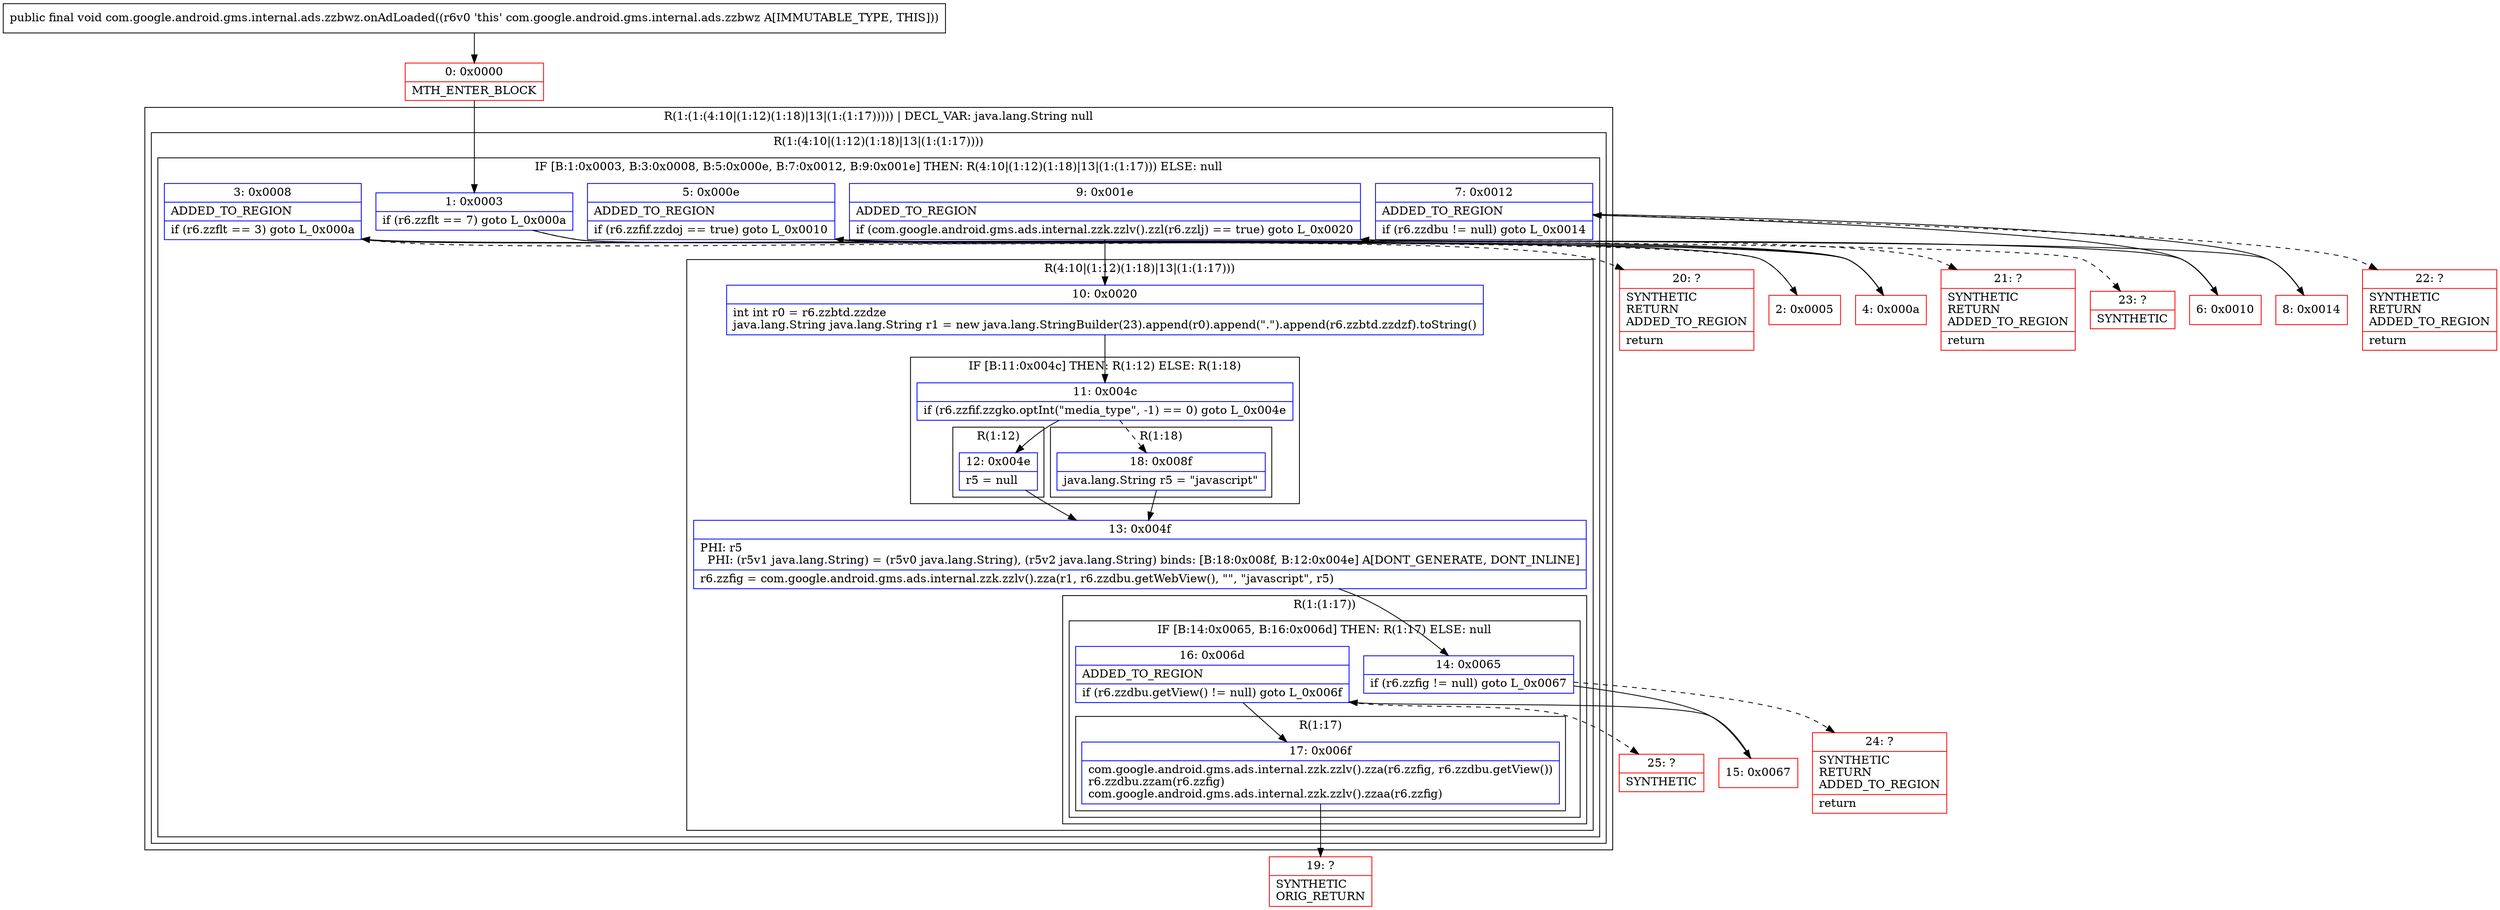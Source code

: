 digraph "CFG forcom.google.android.gms.internal.ads.zzbwz.onAdLoaded()V" {
subgraph cluster_Region_1439790365 {
label = "R(1:(1:(4:10|(1:12)(1:18)|13|(1:(1:17))))) | DECL_VAR: java.lang.String null\l";
node [shape=record,color=blue];
subgraph cluster_Region_1394699035 {
label = "R(1:(4:10|(1:12)(1:18)|13|(1:(1:17))))";
node [shape=record,color=blue];
subgraph cluster_IfRegion_397408508 {
label = "IF [B:1:0x0003, B:3:0x0008, B:5:0x000e, B:7:0x0012, B:9:0x001e] THEN: R(4:10|(1:12)(1:18)|13|(1:(1:17))) ELSE: null";
node [shape=record,color=blue];
Node_1 [shape=record,label="{1\:\ 0x0003|if (r6.zzflt == 7) goto L_0x000a\l}"];
Node_3 [shape=record,label="{3\:\ 0x0008|ADDED_TO_REGION\l|if (r6.zzflt == 3) goto L_0x000a\l}"];
Node_5 [shape=record,label="{5\:\ 0x000e|ADDED_TO_REGION\l|if (r6.zzfif.zzdoj == true) goto L_0x0010\l}"];
Node_7 [shape=record,label="{7\:\ 0x0012|ADDED_TO_REGION\l|if (r6.zzdbu != null) goto L_0x0014\l}"];
Node_9 [shape=record,label="{9\:\ 0x001e|ADDED_TO_REGION\l|if (com.google.android.gms.ads.internal.zzk.zzlv().zzl(r6.zzlj) == true) goto L_0x0020\l}"];
subgraph cluster_Region_1747475326 {
label = "R(4:10|(1:12)(1:18)|13|(1:(1:17)))";
node [shape=record,color=blue];
Node_10 [shape=record,label="{10\:\ 0x0020|int int r0 = r6.zzbtd.zzdze\ljava.lang.String java.lang.String r1 = new java.lang.StringBuilder(23).append(r0).append(\".\").append(r6.zzbtd.zzdzf).toString()\l}"];
subgraph cluster_IfRegion_865896125 {
label = "IF [B:11:0x004c] THEN: R(1:12) ELSE: R(1:18)";
node [shape=record,color=blue];
Node_11 [shape=record,label="{11\:\ 0x004c|if (r6.zzfif.zzgko.optInt(\"media_type\", \-1) == 0) goto L_0x004e\l}"];
subgraph cluster_Region_48272094 {
label = "R(1:12)";
node [shape=record,color=blue];
Node_12 [shape=record,label="{12\:\ 0x004e|r5 = null\l}"];
}
subgraph cluster_Region_106391133 {
label = "R(1:18)";
node [shape=record,color=blue];
Node_18 [shape=record,label="{18\:\ 0x008f|java.lang.String r5 = \"javascript\"\l}"];
}
}
Node_13 [shape=record,label="{13\:\ 0x004f|PHI: r5 \l  PHI: (r5v1 java.lang.String) = (r5v0 java.lang.String), (r5v2 java.lang.String) binds: [B:18:0x008f, B:12:0x004e] A[DONT_GENERATE, DONT_INLINE]\l|r6.zzfig = com.google.android.gms.ads.internal.zzk.zzlv().zza(r1, r6.zzdbu.getWebView(), \"\", \"javascript\", r5)\l}"];
subgraph cluster_Region_1832608846 {
label = "R(1:(1:17))";
node [shape=record,color=blue];
subgraph cluster_IfRegion_899330881 {
label = "IF [B:14:0x0065, B:16:0x006d] THEN: R(1:17) ELSE: null";
node [shape=record,color=blue];
Node_14 [shape=record,label="{14\:\ 0x0065|if (r6.zzfig != null) goto L_0x0067\l}"];
Node_16 [shape=record,label="{16\:\ 0x006d|ADDED_TO_REGION\l|if (r6.zzdbu.getView() != null) goto L_0x006f\l}"];
subgraph cluster_Region_1570424086 {
label = "R(1:17)";
node [shape=record,color=blue];
Node_17 [shape=record,label="{17\:\ 0x006f|com.google.android.gms.ads.internal.zzk.zzlv().zza(r6.zzfig, r6.zzdbu.getView())\lr6.zzdbu.zzam(r6.zzfig)\lcom.google.android.gms.ads.internal.zzk.zzlv().zzaa(r6.zzfig)\l}"];
}
}
}
}
}
}
}
Node_0 [shape=record,color=red,label="{0\:\ 0x0000|MTH_ENTER_BLOCK\l}"];
Node_2 [shape=record,color=red,label="{2\:\ 0x0005}"];
Node_4 [shape=record,color=red,label="{4\:\ 0x000a}"];
Node_6 [shape=record,color=red,label="{6\:\ 0x0010}"];
Node_8 [shape=record,color=red,label="{8\:\ 0x0014}"];
Node_15 [shape=record,color=red,label="{15\:\ 0x0067}"];
Node_19 [shape=record,color=red,label="{19\:\ ?|SYNTHETIC\lORIG_RETURN\l}"];
Node_20 [shape=record,color=red,label="{20\:\ ?|SYNTHETIC\lRETURN\lADDED_TO_REGION\l|return\l}"];
Node_21 [shape=record,color=red,label="{21\:\ ?|SYNTHETIC\lRETURN\lADDED_TO_REGION\l|return\l}"];
Node_22 [shape=record,color=red,label="{22\:\ ?|SYNTHETIC\lRETURN\lADDED_TO_REGION\l|return\l}"];
Node_23 [shape=record,color=red,label="{23\:\ ?|SYNTHETIC\l}"];
Node_24 [shape=record,color=red,label="{24\:\ ?|SYNTHETIC\lRETURN\lADDED_TO_REGION\l|return\l}"];
Node_25 [shape=record,color=red,label="{25\:\ ?|SYNTHETIC\l}"];
MethodNode[shape=record,label="{public final void com.google.android.gms.internal.ads.zzbwz.onAdLoaded((r6v0 'this' com.google.android.gms.internal.ads.zzbwz A[IMMUTABLE_TYPE, THIS])) }"];
MethodNode -> Node_0;
Node_1 -> Node_2[style=dashed];
Node_1 -> Node_4;
Node_3 -> Node_4;
Node_3 -> Node_20[style=dashed];
Node_5 -> Node_6;
Node_5 -> Node_21[style=dashed];
Node_7 -> Node_8;
Node_7 -> Node_22[style=dashed];
Node_9 -> Node_10;
Node_9 -> Node_23[style=dashed];
Node_10 -> Node_11;
Node_11 -> Node_12;
Node_11 -> Node_18[style=dashed];
Node_12 -> Node_13;
Node_18 -> Node_13;
Node_13 -> Node_14;
Node_14 -> Node_15;
Node_14 -> Node_24[style=dashed];
Node_16 -> Node_17;
Node_16 -> Node_25[style=dashed];
Node_17 -> Node_19;
Node_0 -> Node_1;
Node_2 -> Node_3;
Node_4 -> Node_5;
Node_6 -> Node_7;
Node_8 -> Node_9;
Node_15 -> Node_16;
}

